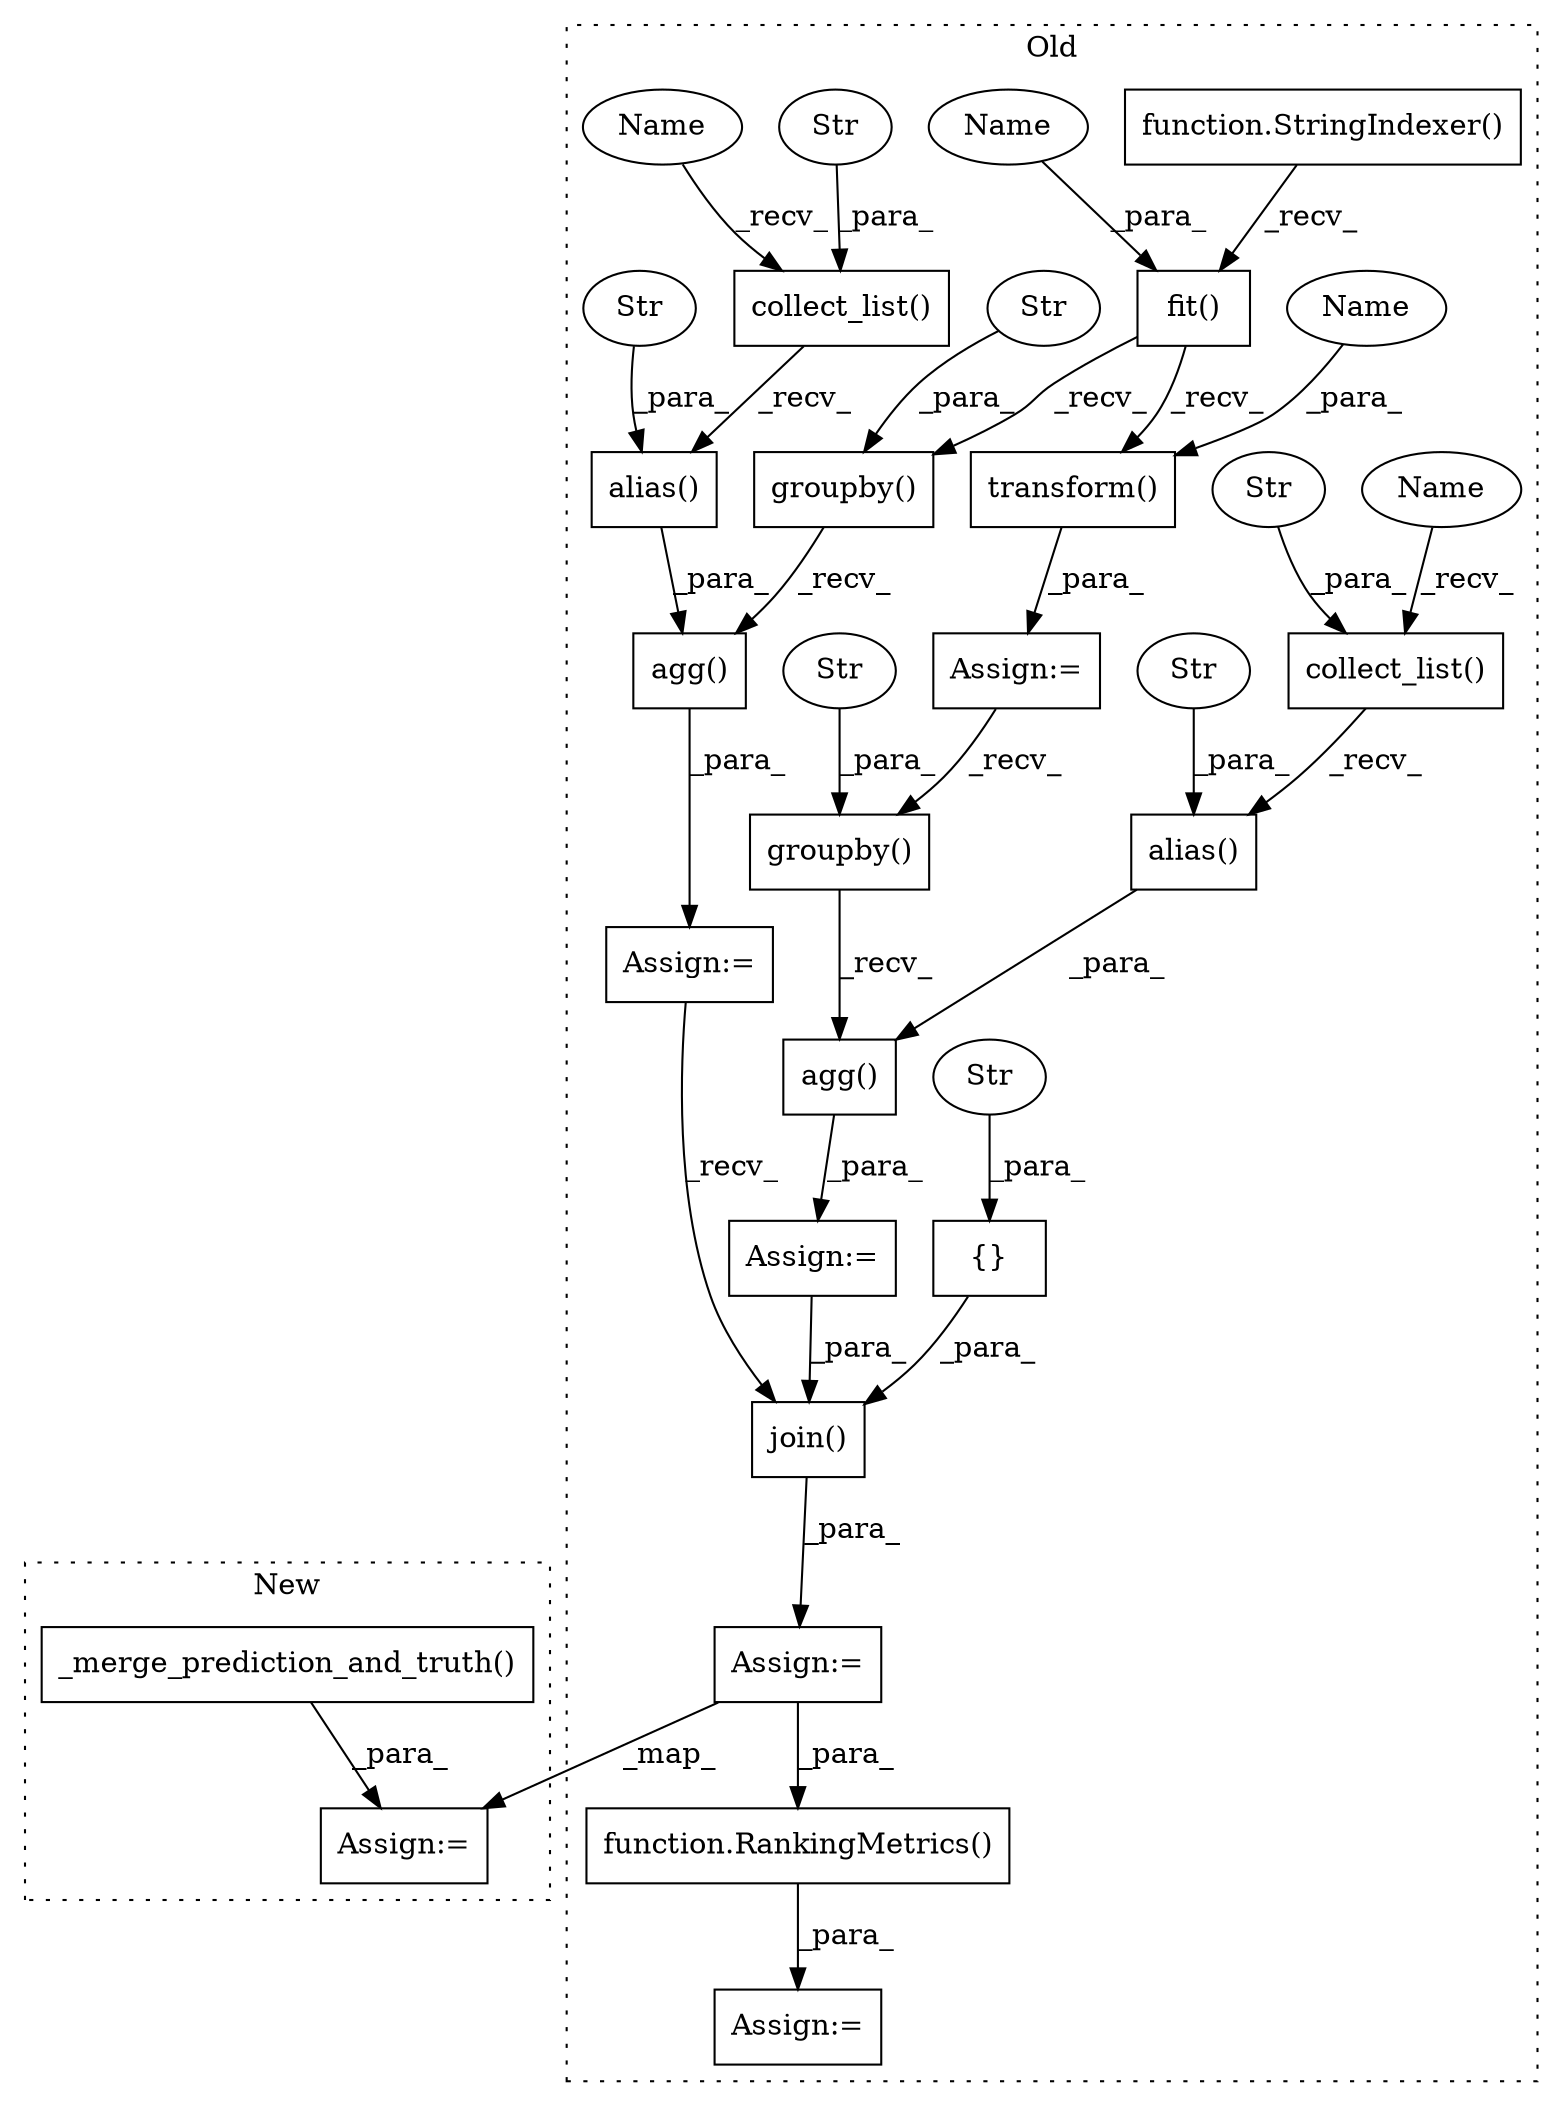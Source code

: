 digraph G {
subgraph cluster0 {
1 [label="collect_list()" a="75" s="3092,3118" l="16,1" shape="box"];
3 [label="collect_list()" a="75" s="3249,3275" l="16,1" shape="box"];
4 [label="Str" a="66" s="3108" l="10" shape="ellipse"];
5 [label="Str" a="66" s="3265" l="10" shape="ellipse"];
6 [label="join()" a="75" s="3355,3405" l="30,14" shape="box"];
7 [label="{}" a="59" s="3394,3404" l="1,0" shape="box"];
8 [label="Str" a="66" s="3395" l="9" shape="ellipse"];
9 [label="agg()" a="75" s="3027,3139" l="65,11" shape="box"];
10 [label="groupby()" a="75" s="3027,3069" l="33,1" shape="box"];
11 [label="Str" a="66" s="3060" l="9" shape="ellipse"];
12 [label="agg()" a="75" s="3184,3296" l="65,11" shape="box"];
13 [label="groupby()" a="75" s="3184,3226" l="33,1" shape="box"];
14 [label="Str" a="66" s="3217" l="9" shape="ellipse"];
15 [label="alias()" a="75" s="3092,3138" l="34,1" shape="box"];
16 [label="Str" a="66" s="3126" l="12" shape="ellipse"];
17 [label="transform()" a="75" s="2909,2939" l="18,1" shape="box"];
18 [label="fit()" a="75" s="2705,2878" l="161,11" shape="box"];
19 [label="alias()" a="75" s="3249,3295" l="34,1" shape="box"];
20 [label="Str" a="66" s="3283" l="12" shape="ellipse"];
21 [label="Assign:=" a="68" s="3518" l="3" shape="box"];
22 [label="function.StringIndexer()" a="75" s="2705" l="139" shape="box"];
23 [label="Assign:=" a="68" s="2906" l="3" shape="box"];
24 [label="Assign:=" a="68" s="3010" l="3" shape="box"];
25 [label="Assign:=" a="68" s="3167" l="3" shape="box"];
26 [label="function.RankingMetrics()" a="75" s="3521,3557" l="15,1" shape="box"];
28 [label="Assign:=" a="68" s="3338" l="3" shape="box"];
29 [label="Name" a="87" s="2927" l="12" shape="ellipse"];
30 [label="Name" a="87" s="2866" l="12" shape="ellipse"];
31 [label="Name" a="87" s="3092" l="2" shape="ellipse"];
32 [label="Name" a="87" s="3249" l="2" shape="ellipse"];
label = "Old";
style="dotted";
}
subgraph cluster1 {
2 [label="_merge_prediction_and_truth()" a="75" s="4289,4354" l="36,1" shape="box"];
27 [label="Assign:=" a="68" s="4366" l="3" shape="box"];
label = "New";
style="dotted";
}
1 -> 15 [label="_recv_"];
2 -> 27 [label="_para_"];
3 -> 19 [label="_recv_"];
4 -> 1 [label="_para_"];
5 -> 3 [label="_para_"];
6 -> 28 [label="_para_"];
7 -> 6 [label="_para_"];
8 -> 7 [label="_para_"];
9 -> 24 [label="_para_"];
10 -> 9 [label="_recv_"];
11 -> 10 [label="_para_"];
12 -> 25 [label="_para_"];
13 -> 12 [label="_recv_"];
14 -> 13 [label="_para_"];
15 -> 9 [label="_para_"];
16 -> 15 [label="_para_"];
17 -> 23 [label="_para_"];
18 -> 17 [label="_recv_"];
18 -> 10 [label="_recv_"];
19 -> 12 [label="_para_"];
20 -> 19 [label="_para_"];
22 -> 18 [label="_recv_"];
23 -> 13 [label="_recv_"];
24 -> 6 [label="_recv_"];
25 -> 6 [label="_para_"];
26 -> 21 [label="_para_"];
28 -> 26 [label="_para_"];
28 -> 27 [label="_map_"];
29 -> 17 [label="_para_"];
30 -> 18 [label="_para_"];
31 -> 1 [label="_recv_"];
32 -> 3 [label="_recv_"];
}